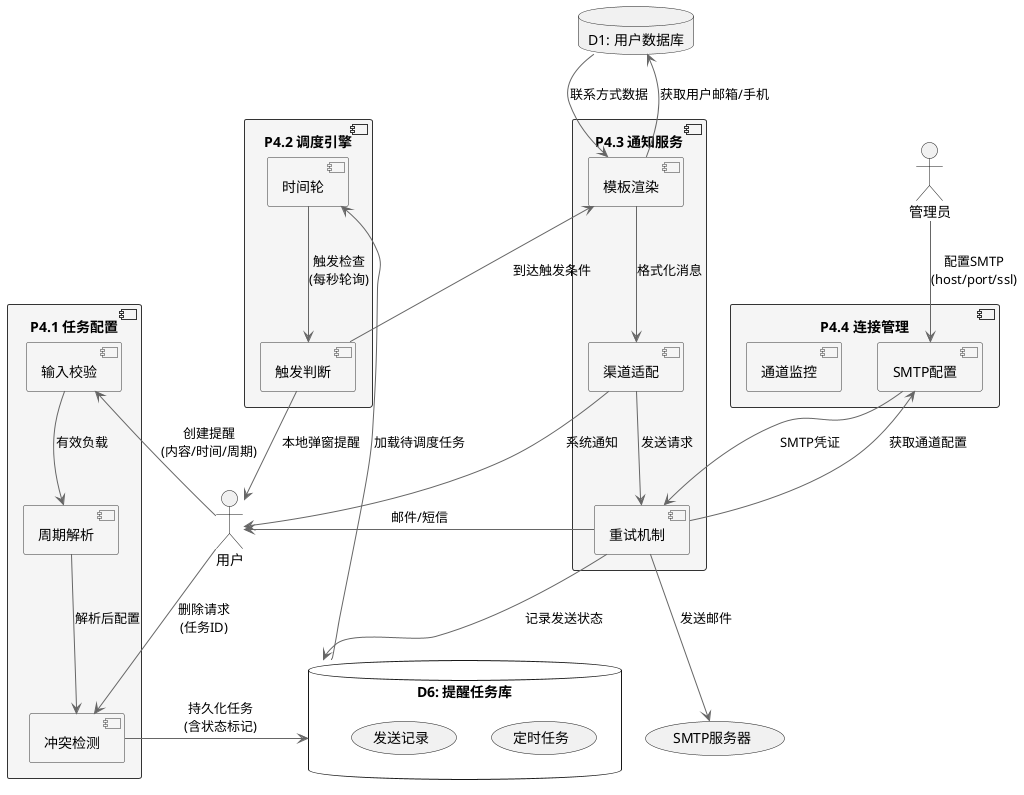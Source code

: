 @startuml
skinparam component {
  BackgroundColor #F5F5F5
  BorderColor #333333
  ArrowColor #666666
}

actor 用户 as User
actor 管理员 as Admin
database "D6: 提醒任务库" as D6 {
  (定时任务)
  (发送记录)
}
database "D1: 用户数据库" as D1

component "P4.1 任务配置" as P41 {
  component "输入校验" as P411
  component "周期解析" as P412
  component "冲突检测" as P413
}

component "P4.2 调度引擎" as P42 {
  component "时间轮" as P421
  component "触发判断" as P422
}

component "P4.3 通知服务" as P43 {
  component "模板渲染" as P431
  component "渠道适配" as P432
  component "重试机制" as P433
}

component "P4.4 连接管理" as P44 {
  component "SMTP配置" as P441
  component "通道监控" as P442
}

User --> P411 : 创建提醒\n(内容/时间/周期)
User --> P413 : 删除请求\n(任务ID)
Admin --> P441 : 配置SMTP\n(host/port/ssl)

P411 --> P412 : 有效负载
P412 --> P413 : 解析后配置
P413 --> D6 : 持久化任务\n(含状态标记)
D6 --> P421 : 加载待调度任务

P421 --> P422 : 触发检查\n(每秒轮询)
P422 --> P431 : 到达触发条件
P431 --> D1 : 获取用户邮箱/手机
D1 --> P431 : 联系方式数据
P431 --> P432 : 格式化消息
P432 --> P433 : 发送请求
P433 --> P441 : 获取通道配置
P441 --> P433 : SMTP凭证
P433 --> (SMTP服务器) : 发送邮件
P433 --> D6 : 记录发送状态


P432 --> User : 系统通知
P433 --> User : 邮件/短信
P422 --> User : 本地弹窗提醒
@enduml
